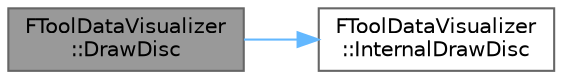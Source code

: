 digraph "FToolDataVisualizer::DrawDisc"
{
 // INTERACTIVE_SVG=YES
 // LATEX_PDF_SIZE
  bgcolor="transparent";
  edge [fontname=Helvetica,fontsize=10,labelfontname=Helvetica,labelfontsize=10];
  node [fontname=Helvetica,fontsize=10,shape=box,height=0.2,width=0.4];
  rankdir="LR";
  Node1 [id="Node000001",label="FToolDataVisualizer\l::DrawDisc",height=0.2,width=0.4,color="gray40", fillcolor="grey60", style="filled", fontcolor="black",tooltip="Draw a 3D disc at given position/normal with the given parameters."];
  Node1 -> Node2 [id="edge1_Node000001_Node000002",color="steelblue1",style="solid",tooltip=" "];
  Node2 [id="Node000002",label="FToolDataVisualizer\l::InternalDrawDisc",height=0.2,width=0.4,color="grey40", fillcolor="white", style="filled",URL="$d1/d0f/classFToolDataVisualizer.html#a891c1bd641d8937c938f9743620a6198",tooltip=" "];
}
